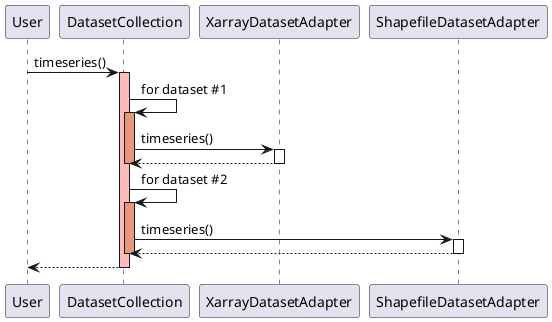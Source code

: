 @startuml
participant User

User -> DatasetCollection: timeseries()
activate DatasetCollection #FFBBBB

DatasetCollection -> DatasetCollection: for dataset #1
activate DatasetCollection #DarkSalmon

DatasetCollection -> XarrayDatasetAdapter: timeseries()
activate XarrayDatasetAdapter

XarrayDatasetAdapter --> DatasetCollection
deactivate XarrayDatasetAdapter

deactivate DatasetCollection

DatasetCollection -> DatasetCollection: for dataset #2
activate DatasetCollection #DarkSalmon

DatasetCollection -> ShapefileDatasetAdapter: timeseries()
activate ShapefileDatasetAdapter

ShapefileDatasetAdapter --> DatasetCollection
deactivate ShapefileDatasetAdapter

deactivate DatasetCollection
DatasetCollection --> User
deactivate DatasetCollection

@enduml